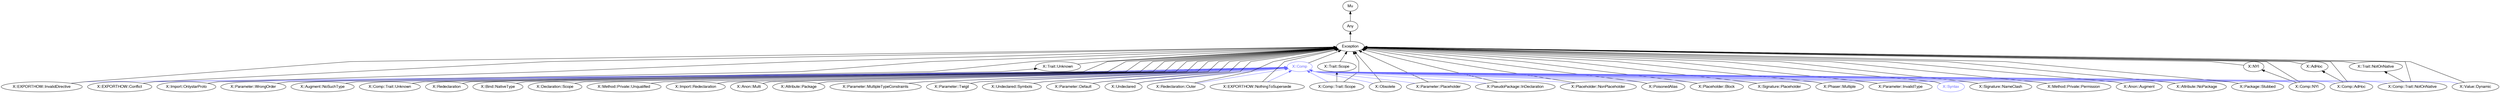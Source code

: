 digraph "perl6-type-graph" {
    rankdir=BT;
    splines=polyline;
    overlap=false; 
    // Types
    "X::Comp" [color="#6666FF", fontcolor="#6666FF", href="/type/X::Comp", fontname="FreeSans"];
    "Mu" [color="#000000", fontcolor="#000000", href="/type/Mu", fontname="FreeSans"];
    "Any" [color="#000000", fontcolor="#000000", href="/type/Any", fontname="FreeSans"];
    "Exception" [color="#000000", fontcolor="#000000", href="/type/Exception", fontname="FreeSans"];
    "X::EXPORTHOW::InvalidDirective" [color="#000000", fontcolor="#000000", href="/type/X::EXPORTHOW::InvalidDirective", fontname="FreeSans"];
    "X::EXPORTHOW::Conflict" [color="#000000", fontcolor="#000000", href="/type/X::EXPORTHOW::Conflict", fontname="FreeSans"];
    "X::Import::OnlystarProto" [color="#000000", fontcolor="#000000", href="/type/X::Import::OnlystarProto", fontname="FreeSans"];
    "X::Parameter::WrongOrder" [color="#000000", fontcolor="#000000", href="/type/X::Parameter::WrongOrder", fontname="FreeSans"];
    "X::Augment::NoSuchType" [color="#000000", fontcolor="#000000", href="/type/X::Augment::NoSuchType", fontname="FreeSans"];
    "X::Trait::Unknown" [color="#000000", fontcolor="#000000", href="/type/X::Trait::Unknown", fontname="FreeSans"];
    "X::Comp::Trait::Unknown" [color="#000000", fontcolor="#000000", href="/type/X::Comp::Trait::Unknown", fontname="FreeSans"];
    "X::Redeclaration" [color="#000000", fontcolor="#000000", href="/type/X::Redeclaration", fontname="FreeSans"];
    "X::Bind::NativeType" [color="#000000", fontcolor="#000000", href="/type/X::Bind::NativeType", fontname="FreeSans"];
    "X::Declaration::Scope" [color="#000000", fontcolor="#000000", href="/type/X::Declaration::Scope", fontname="FreeSans"];
    "X::Method::Private::Unqualified" [color="#000000", fontcolor="#000000", href="/type/X::Method::Private::Unqualified", fontname="FreeSans"];
    "X::Import::Redeclaration" [color="#000000", fontcolor="#000000", href="/type/X::Import::Redeclaration", fontname="FreeSans"];
    "X::Anon::Multi" [color="#000000", fontcolor="#000000", href="/type/X::Anon::Multi", fontname="FreeSans"];
    "X::Attribute::Package" [color="#000000", fontcolor="#000000", href="/type/X::Attribute::Package", fontname="FreeSans"];
    "X::Parameter::MultipleTypeConstraints" [color="#000000", fontcolor="#000000", href="/type/X::Parameter::MultipleTypeConstraints", fontname="FreeSans"];
    "X::Parameter::Twigil" [color="#000000", fontcolor="#000000", href="/type/X::Parameter::Twigil", fontname="FreeSans"];
    "X::Undeclared::Symbols" [color="#000000", fontcolor="#000000", href="/type/X::Undeclared::Symbols", fontname="FreeSans"];
    "X::Parameter::Default" [color="#000000", fontcolor="#000000", href="/type/X::Parameter::Default", fontname="FreeSans"];
    "X::Undeclared" [color="#000000", fontcolor="#000000", href="/type/X::Undeclared", fontname="FreeSans"];
    "X::Redeclaration::Outer" [color="#000000", fontcolor="#000000", href="/type/X::Redeclaration::Outer", fontname="FreeSans"];
    "X::EXPORTHOW::NothingToSupersede" [color="#000000", fontcolor="#000000", href="/type/X::EXPORTHOW::NothingToSupersede", fontname="FreeSans"];
    "X::Trait::Scope" [color="#000000", fontcolor="#000000", href="/type/X::Trait::Scope", fontname="FreeSans"];
    "X::Comp::Trait::Scope" [color="#000000", fontcolor="#000000", href="/type/X::Comp::Trait::Scope", fontname="FreeSans"];
    "X::Obsolete" [color="#000000", fontcolor="#000000", href="/type/X::Obsolete", fontname="FreeSans"];
    "X::Parameter::Placeholder" [color="#000000", fontcolor="#000000", href="/type/X::Parameter::Placeholder", fontname="FreeSans"];
    "X::PseudoPackage::InDeclaration" [color="#000000", fontcolor="#000000", href="/type/X::PseudoPackage::InDeclaration", fontname="FreeSans"];
    "X::Placeholder::NonPlaceholder" [color="#000000", fontcolor="#000000", href="/type/X::Placeholder::NonPlaceholder", fontname="FreeSans"];
    "X::PoisonedAlias" [color="#000000", fontcolor="#000000", href="/type/X::PoisonedAlias", fontname="FreeSans"];
    "X::NYI" [color="#000000", fontcolor="#000000", href="/type/X::NYI", fontname="FreeSans"];
    "X::Comp::NYI" [color="#000000", fontcolor="#000000", href="/type/X::Comp::NYI", fontname="FreeSans"];
    "X::Placeholder::Block" [color="#000000", fontcolor="#000000", href="/type/X::Placeholder::Block", fontname="FreeSans"];
    "X::Signature::Placeholder" [color="#000000", fontcolor="#000000", href="/type/X::Signature::Placeholder", fontname="FreeSans"];
    "X::Phaser::Multiple" [color="#000000", fontcolor="#000000", href="/type/X::Phaser::Multiple", fontname="FreeSans"];
    "X::Parameter::InvalidType" [color="#000000", fontcolor="#000000", href="/type/X::Parameter::InvalidType", fontname="FreeSans"];
    "X::Syntax" [color="#6666FF", fontcolor="#6666FF", href="/type/X::Syntax", fontname="FreeSans"];
    "X::Signature::NameClash" [color="#000000", fontcolor="#000000", href="/type/X::Signature::NameClash", fontname="FreeSans"];
    "X::AdHoc" [color="#000000", fontcolor="#000000", href="/type/X::AdHoc", fontname="FreeSans"];
    "X::Comp::AdHoc" [color="#000000", fontcolor="#000000", href="/type/X::Comp::AdHoc", fontname="FreeSans"];
    "X::Method::Private::Permission" [color="#000000", fontcolor="#000000", href="/type/X::Method::Private::Permission", fontname="FreeSans"];
    "X::Anon::Augment" [color="#000000", fontcolor="#000000", href="/type/X::Anon::Augment", fontname="FreeSans"];
    "X::Attribute::NoPackage" [color="#000000", fontcolor="#000000", href="/type/X::Attribute::NoPackage", fontname="FreeSans"];
    "X::Trait::NotOnNative" [color="#000000", fontcolor="#000000", href="/type/X::Trait::NotOnNative", fontname="FreeSans"];
    "X::Comp::Trait::NotOnNative" [color="#000000", fontcolor="#000000", href="/type/X::Comp::Trait::NotOnNative", fontname="FreeSans"];
    "X::Package::Stubbed" [color="#000000", fontcolor="#000000", href="/type/X::Package::Stubbed", fontname="FreeSans"];
    "X::Value::Dynamic" [color="#000000", fontcolor="#000000", href="/type/X::Value::Dynamic", fontname="FreeSans"];

    // Superclasses
    "X::Comp" -> "Exception" [color="#000000"];
    "Any" -> "Mu" [color="#000000"];
    "Exception" -> "Any" [color="#000000"];
    "X::EXPORTHOW::InvalidDirective" -> "Exception" [color="#000000"];
    "X::EXPORTHOW::Conflict" -> "Exception" [color="#000000"];
    "X::Import::OnlystarProto" -> "Exception" [color="#000000"];
    "X::Parameter::WrongOrder" -> "Exception" [color="#000000"];
    "X::Augment::NoSuchType" -> "Exception" [color="#000000"];
    "X::Trait::Unknown" -> "Exception" [color="#000000"];
    "X::Comp::Trait::Unknown" -> "X::Trait::Unknown" [color="#000000"];
    "X::Comp::Trait::Unknown" -> "Exception" [color="#000000"];
    "X::Redeclaration" -> "Exception" [color="#000000"];
    "X::Bind::NativeType" -> "Exception" [color="#000000"];
    "X::Declaration::Scope" -> "Exception" [color="#000000"];
    "X::Method::Private::Unqualified" -> "Exception" [color="#000000"];
    "X::Import::Redeclaration" -> "Exception" [color="#000000"];
    "X::Anon::Multi" -> "Exception" [color="#000000"];
    "X::Attribute::Package" -> "Exception" [color="#000000"];
    "X::Parameter::MultipleTypeConstraints" -> "Exception" [color="#000000"];
    "X::Parameter::Twigil" -> "Exception" [color="#000000"];
    "X::Undeclared::Symbols" -> "Exception" [color="#000000"];
    "X::Parameter::Default" -> "Exception" [color="#000000"];
    "X::Undeclared" -> "Exception" [color="#000000"];
    "X::Redeclaration::Outer" -> "Exception" [color="#000000"];
    "X::EXPORTHOW::NothingToSupersede" -> "Exception" [color="#000000"];
    "X::Trait::Scope" -> "Exception" [color="#000000"];
    "X::Comp::Trait::Scope" -> "X::Trait::Scope" [color="#000000"];
    "X::Comp::Trait::Scope" -> "Exception" [color="#000000"];
    "X::Obsolete" -> "Exception" [color="#000000"];
    "X::Parameter::Placeholder" -> "Exception" [color="#000000"];
    "X::PseudoPackage::InDeclaration" -> "Exception" [color="#000000"];
    "X::Placeholder::NonPlaceholder" -> "Exception" [color="#000000"];
    "X::PoisonedAlias" -> "Exception" [color="#000000"];
    "X::NYI" -> "Exception" [color="#000000"];
    "X::Comp::NYI" -> "X::NYI" [color="#000000"];
    "X::Comp::NYI" -> "Exception" [color="#000000"];
    "X::Placeholder::Block" -> "Exception" [color="#000000"];
    "X::Signature::Placeholder" -> "Exception" [color="#000000"];
    "X::Phaser::Multiple" -> "Exception" [color="#000000"];
    "X::Parameter::InvalidType" -> "Exception" [color="#000000"];
    "X::Syntax" -> "Exception" [color="#000000"];
    "X::Signature::NameClash" -> "Exception" [color="#000000"];
    "X::AdHoc" -> "Exception" [color="#000000"];
    "X::Comp::AdHoc" -> "X::AdHoc" [color="#000000"];
    "X::Comp::AdHoc" -> "Exception" [color="#000000"];
    "X::Method::Private::Permission" -> "Exception" [color="#000000"];
    "X::Anon::Augment" -> "Exception" [color="#000000"];
    "X::Attribute::NoPackage" -> "Exception" [color="#000000"];
    "X::Trait::NotOnNative" -> "Exception" [color="#000000"];
    "X::Comp::Trait::NotOnNative" -> "X::Trait::NotOnNative" [color="#000000"];
    "X::Comp::Trait::NotOnNative" -> "Exception" [color="#000000"];
    "X::Package::Stubbed" -> "Exception" [color="#000000"];
    "X::Value::Dynamic" -> "Exception" [color="#000000"];

    // Roles
    "X::EXPORTHOW::InvalidDirective" -> "X::Comp" [color="#6666FF"];
    "X::EXPORTHOW::Conflict" -> "X::Comp" [color="#6666FF"];
    "X::Import::OnlystarProto" -> "X::Comp" [color="#6666FF"];
    "X::Parameter::WrongOrder" -> "X::Comp" [color="#6666FF"];
    "X::Augment::NoSuchType" -> "X::Comp" [color="#6666FF"];
    "X::Comp::Trait::Unknown" -> "X::Comp" [color="#6666FF"];
    "X::Redeclaration" -> "X::Comp" [color="#6666FF"];
    "X::Bind::NativeType" -> "X::Comp" [color="#6666FF"];
    "X::Declaration::Scope" -> "X::Comp" [color="#6666FF"];
    "X::Method::Private::Unqualified" -> "X::Comp" [color="#6666FF"];
    "X::Import::Redeclaration" -> "X::Comp" [color="#6666FF"];
    "X::Anon::Multi" -> "X::Comp" [color="#6666FF"];
    "X::Attribute::Package" -> "X::Comp" [color="#6666FF"];
    "X::Parameter::MultipleTypeConstraints" -> "X::Comp" [color="#6666FF"];
    "X::Parameter::Twigil" -> "X::Comp" [color="#6666FF"];
    "X::Undeclared::Symbols" -> "X::Comp" [color="#6666FF"];
    "X::Parameter::Default" -> "X::Comp" [color="#6666FF"];
    "X::Undeclared" -> "X::Comp" [color="#6666FF"];
    "X::Redeclaration::Outer" -> "X::Comp" [color="#6666FF"];
    "X::EXPORTHOW::NothingToSupersede" -> "X::Comp" [color="#6666FF"];
    "X::Comp::Trait::Scope" -> "X::Comp" [color="#6666FF"];
    "X::Obsolete" -> "X::Comp" [color="#6666FF"];
    "X::Parameter::Placeholder" -> "X::Comp" [color="#6666FF"];
    "X::PseudoPackage::InDeclaration" -> "X::Comp" [color="#6666FF"];
    "X::Placeholder::NonPlaceholder" -> "X::Comp" [color="#6666FF"];
    "X::PoisonedAlias" -> "X::Comp" [color="#6666FF"];
    "X::Comp::NYI" -> "X::Comp" [color="#6666FF"];
    "X::Placeholder::Block" -> "X::Comp" [color="#6666FF"];
    "X::Signature::Placeholder" -> "X::Comp" [color="#6666FF"];
    "X::Phaser::Multiple" -> "X::Comp" [color="#6666FF"];
    "X::Parameter::InvalidType" -> "X::Comp" [color="#6666FF"];
    "X::Syntax" -> "X::Comp" [color="#6666FF"];
    "X::Signature::NameClash" -> "X::Comp" [color="#6666FF"];
    "X::Comp::AdHoc" -> "X::Comp" [color="#6666FF"];
    "X::Method::Private::Permission" -> "X::Comp" [color="#6666FF"];
    "X::Anon::Augment" -> "X::Comp" [color="#6666FF"];
    "X::Attribute::NoPackage" -> "X::Comp" [color="#6666FF"];
    "X::Comp::Trait::NotOnNative" -> "X::Comp" [color="#6666FF"];
    "X::Package::Stubbed" -> "X::Comp" [color="#6666FF"];
    "X::Value::Dynamic" -> "X::Comp" [color="#6666FF"];
}
